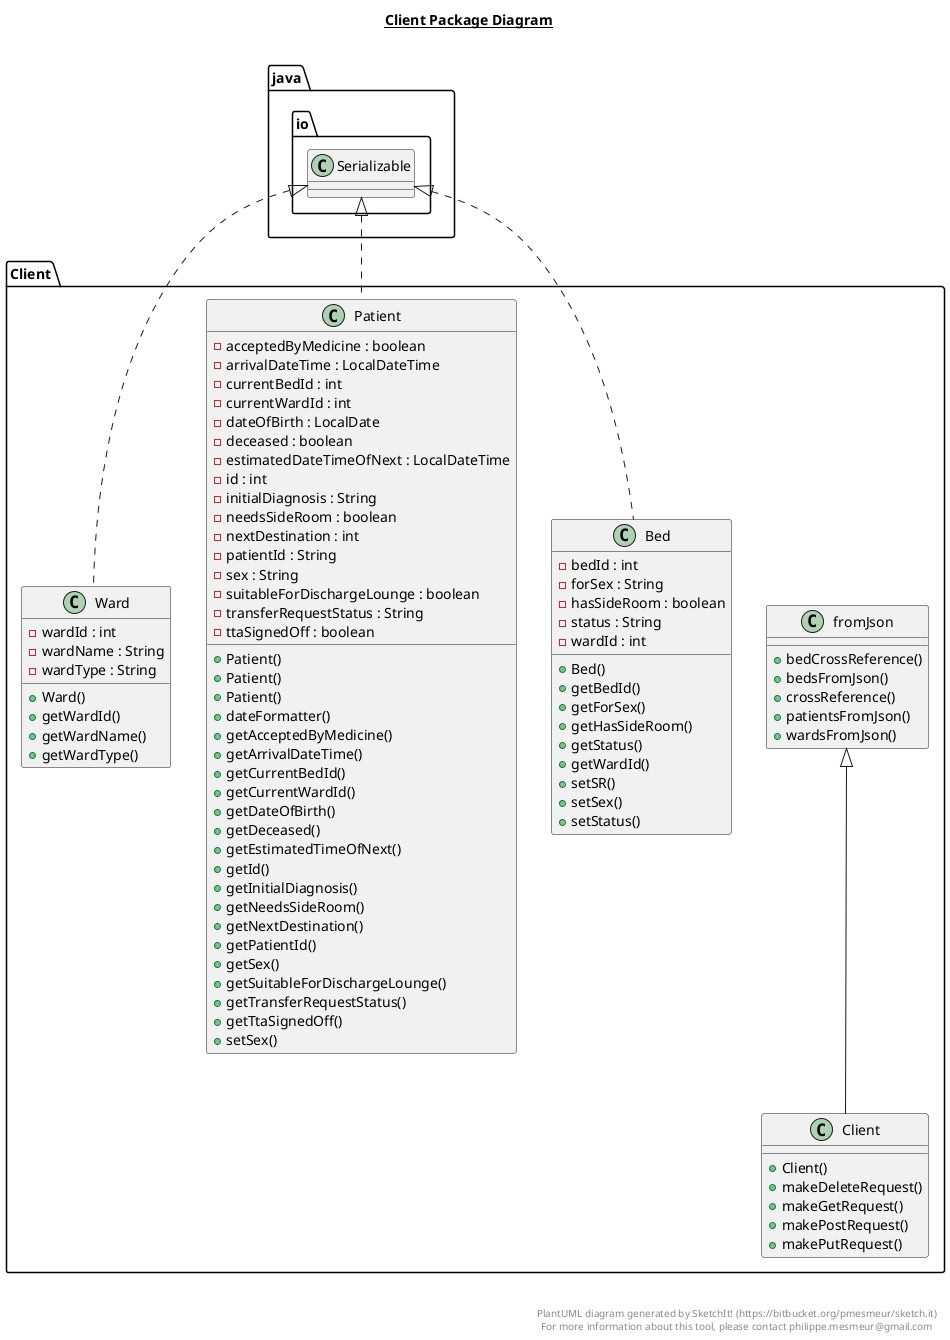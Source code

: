 @startuml

title __Client Package Diagram__\n


    namespace Client {
      class Client.Bed {
          - bedId : int
          - forSex : String
          - hasSideRoom : boolean
          - status : String
          - wardId : int
          + Bed()
          + getBedId()
          + getForSex()
          + getHasSideRoom()
          + getStatus()
          + getWardId()
          + setSR()
          + setSex()
          + setStatus()
      }
    }

  

    namespace Client {
      class Client.Client {
          + Client()
          + makeDeleteRequest()
          + makeGetRequest()
          + makePostRequest()
          + makePutRequest()
      }
    }

  

    namespace Client {
      class Client.Patient {
          - acceptedByMedicine : boolean
          - arrivalDateTime : LocalDateTime
          - currentBedId : int
          - currentWardId : int
          - dateOfBirth : LocalDate
          - deceased : boolean
          - estimatedDateTimeOfNext : LocalDateTime
          - id : int
          - initialDiagnosis : String
          - needsSideRoom : boolean
          - nextDestination : int
          - patientId : String
          - sex : String
          - suitableForDischargeLounge : boolean
          - transferRequestStatus : String
          - ttaSignedOff : boolean
          + Patient()
          + Patient()
          + Patient()
          + dateFormatter()
          + getAcceptedByMedicine()
          + getArrivalDateTime()
          + getCurrentBedId()
          + getCurrentWardId()
          + getDateOfBirth()
          + getDeceased()
          + getEstimatedTimeOfNext()
          + getId()
          + getInitialDiagnosis()
          + getNeedsSideRoom()
          + getNextDestination()
          + getPatientId()
          + getSex()
          + getSuitableForDischargeLounge()
          + getTransferRequestStatus()
          + getTtaSignedOff()
          + setSex()
      }
    }

  

    namespace Client {
      class Client.Ward {
          - wardId : int
          - wardName : String
          - wardType : String
          + Ward()
          + getWardId()
          + getWardName()
          + getWardType()
      }
    }

  

    namespace Client {
      class Client.fromJson {
          + bedCrossReference()
          + bedsFromJson()
          + crossReference()
          + patientsFromJson()
          + wardsFromJson()
      }
    }

  

  Client.Bed .up.|> java.io.Serializable
  Client.Client -up-|> Client.fromJson
  Client.Patient .up.|> java.io.Serializable
  Client.Ward .up.|> java.io.Serializable


right footer


PlantUML diagram generated by SketchIt! (https://bitbucket.org/pmesmeur/sketch.it)
For more information about this tool, please contact philippe.mesmeur@gmail.com
endfooter

@enduml
